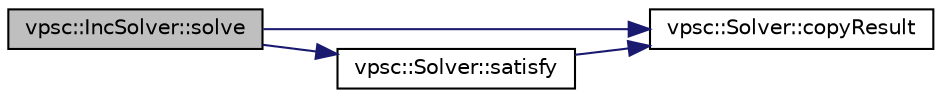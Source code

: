 digraph "vpsc::IncSolver::solve"
{
  edge [fontname="Helvetica",fontsize="10",labelfontname="Helvetica",labelfontsize="10"];
  node [fontname="Helvetica",fontsize="10",shape=record];
  rankdir="LR";
  Node7 [label="vpsc::IncSolver::solve",height=0.2,width=0.4,color="black", fillcolor="grey75", style="filled", fontcolor="black"];
  Node7 -> Node8 [color="midnightblue",fontsize="10",style="solid",fontname="Helvetica"];
  Node8 [label="vpsc::Solver::copyResult",height=0.2,width=0.4,color="black", fillcolor="white", style="filled",URL="$classvpsc_1_1Solver.html#a69105f1f289689852e33b84693f0f2f2"];
  Node7 -> Node9 [color="midnightblue",fontsize="10",style="solid",fontname="Helvetica"];
  Node9 [label="vpsc::Solver::satisfy",height=0.2,width=0.4,color="black", fillcolor="white", style="filled",URL="$classvpsc_1_1Solver.html#aa8b60b42366385fdea0e69b0f5caff40",tooltip="Results in an approximate solution subject to the constraints. "];
  Node9 -> Node8 [color="midnightblue",fontsize="10",style="solid",fontname="Helvetica"];
}
